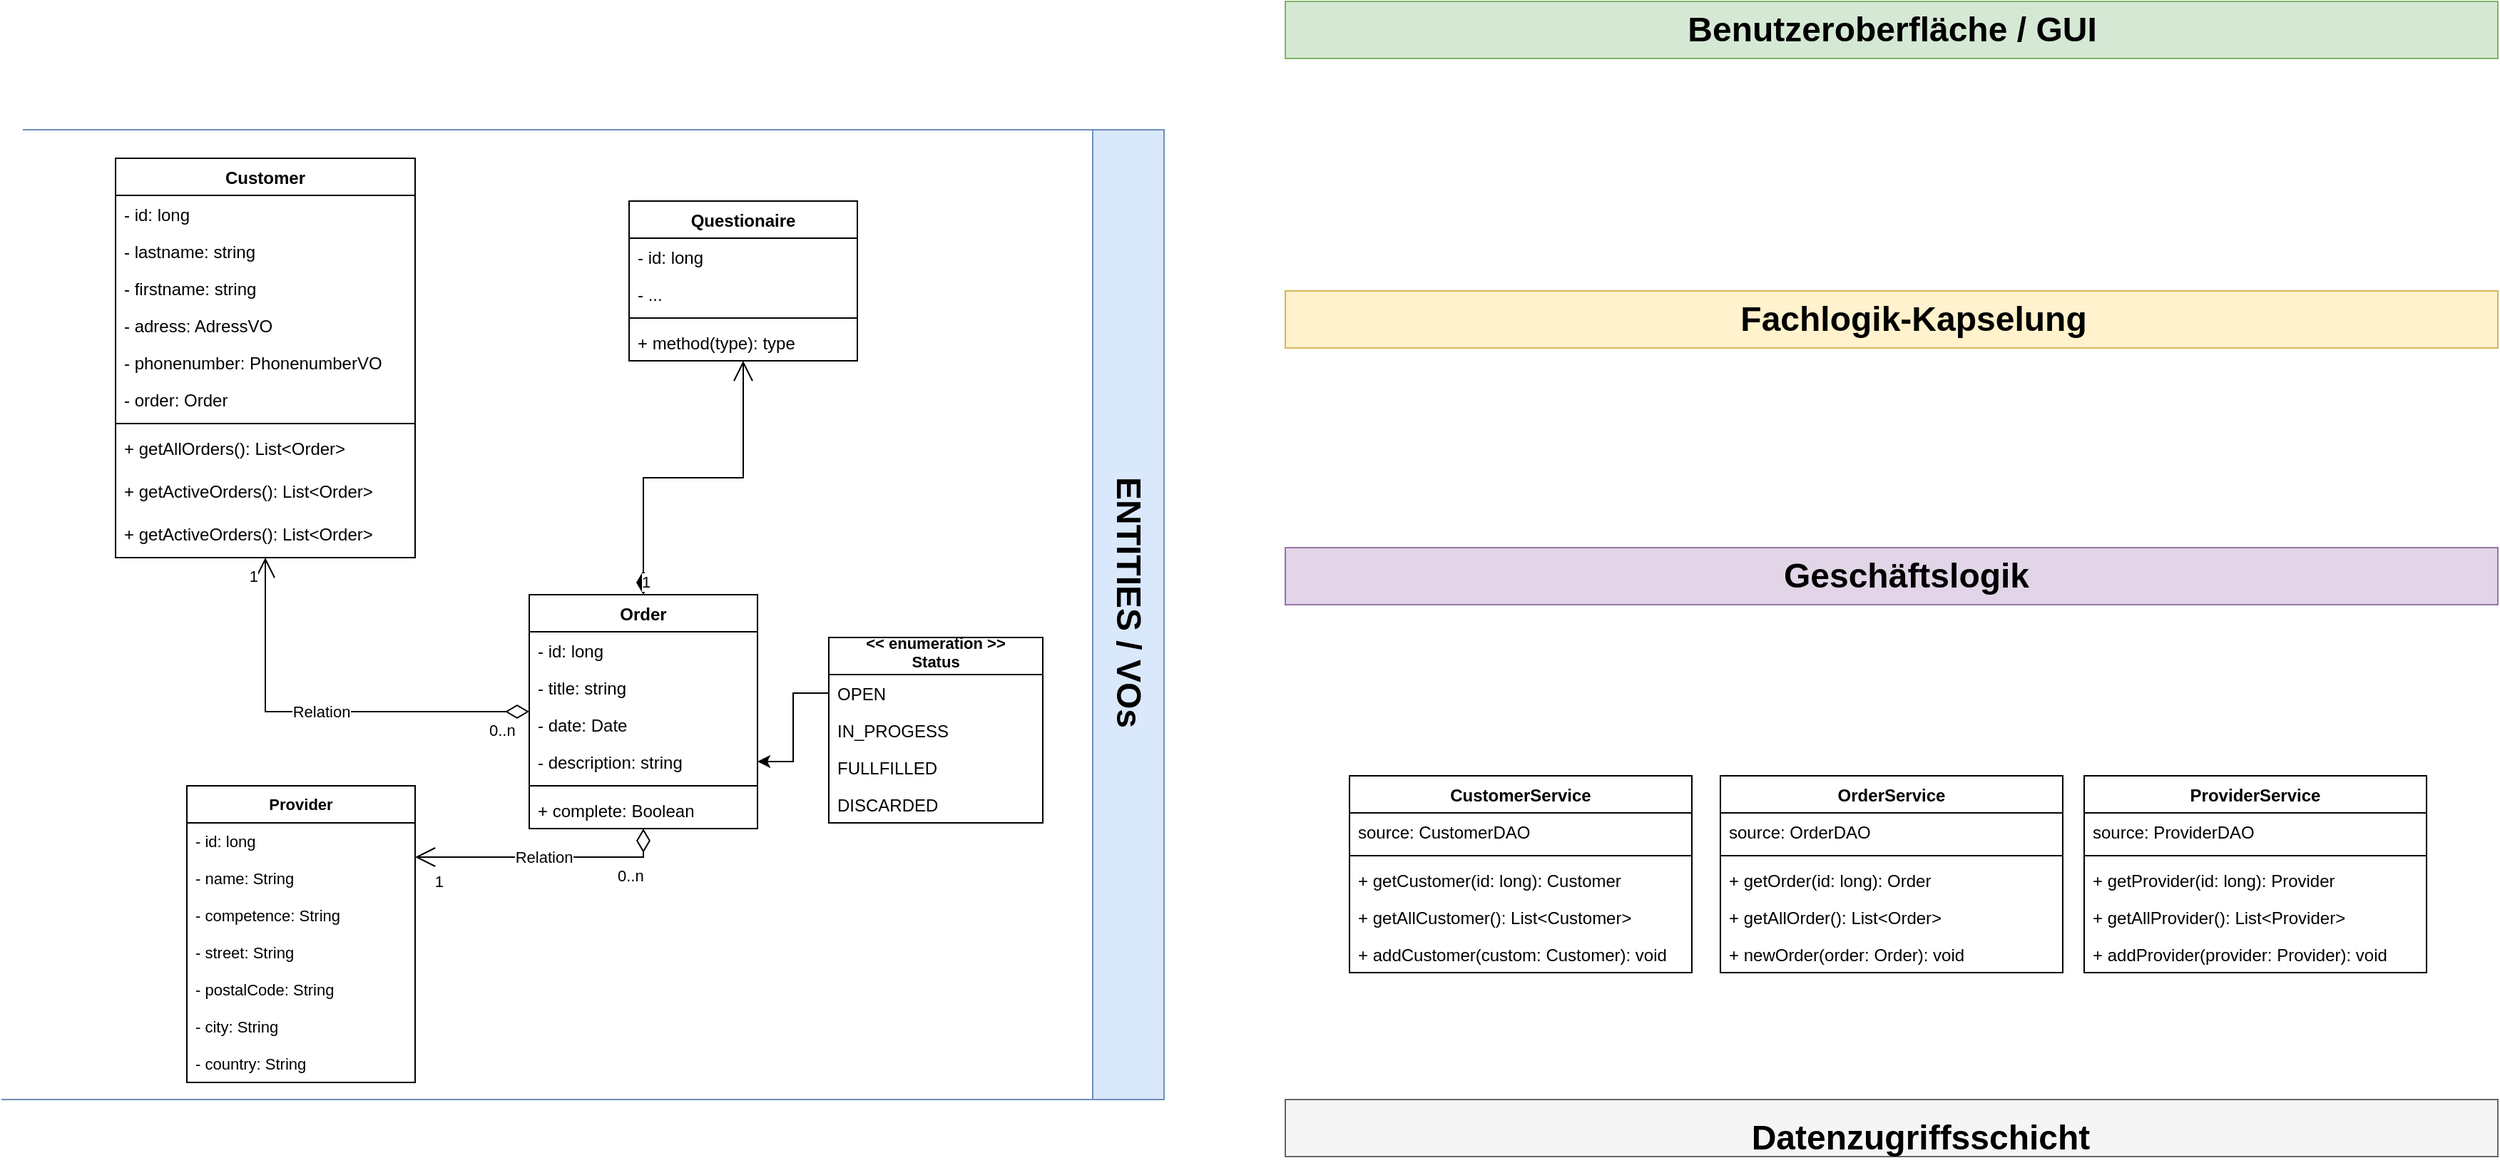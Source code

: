 <mxfile version="15.8.6" type="github">
  <diagram id="1Yt3TSJx8MZHrbTgnYvS" name="Page-1">
    <mxGraphModel dx="2237" dy="764" grid="1" gridSize="10" guides="1" tooltips="1" connect="1" arrows="1" fold="1" page="1" pageScale="1" pageWidth="850" pageHeight="1100" math="0" shadow="0">
      <root>
        <mxCell id="0" />
        <mxCell id="1" parent="0" />
        <mxCell id="39T05aaLQmFhzWcyVznc-38" value="" style="rounded=0;whiteSpace=wrap;html=1;fillColor=#dae8fc;strokeColor=#6c8ebf;" parent="1" vertex="1">
          <mxGeometry x="-75" y="300" width="50" height="680" as="geometry" />
        </mxCell>
        <mxCell id="rFCh-DtLaKoqMe8977WI-1" value="Customer" style="swimlane;fontStyle=1;align=center;verticalAlign=top;childLayout=stackLayout;horizontal=1;startSize=26;horizontalStack=0;resizeParent=1;resizeParentMax=0;resizeLast=0;collapsible=1;marginBottom=0;" parent="1" vertex="1">
          <mxGeometry x="-760" y="320" width="210" height="280" as="geometry">
            <mxRectangle x="120" y="-150" width="90" height="26" as="alternateBounds" />
          </mxGeometry>
        </mxCell>
        <mxCell id="rFCh-DtLaKoqMe8977WI-2" value="- id: long&#xa;" style="text;strokeColor=none;fillColor=none;align=left;verticalAlign=top;spacingLeft=4;spacingRight=4;overflow=hidden;rotatable=0;points=[[0,0.5],[1,0.5]];portConstraint=eastwest;" parent="rFCh-DtLaKoqMe8977WI-1" vertex="1">
          <mxGeometry y="26" width="210" height="26" as="geometry" />
        </mxCell>
        <mxCell id="rFCh-DtLaKoqMe8977WI-13" value="- lastname: string&#xa;&#xa;&#xa;" style="text;strokeColor=none;fillColor=none;align=left;verticalAlign=top;spacingLeft=4;spacingRight=4;overflow=hidden;rotatable=0;points=[[0,0.5],[1,0.5]];portConstraint=eastwest;" parent="rFCh-DtLaKoqMe8977WI-1" vertex="1">
          <mxGeometry y="52" width="210" height="26" as="geometry" />
        </mxCell>
        <mxCell id="rFCh-DtLaKoqMe8977WI-11" value="- firstname: string&#xa;&#xa;&#xa;" style="text;strokeColor=none;fillColor=none;align=left;verticalAlign=top;spacingLeft=4;spacingRight=4;overflow=hidden;rotatable=0;points=[[0,0.5],[1,0.5]];portConstraint=eastwest;" parent="rFCh-DtLaKoqMe8977WI-1" vertex="1">
          <mxGeometry y="78" width="210" height="26" as="geometry" />
        </mxCell>
        <mxCell id="rFCh-DtLaKoqMe8977WI-15" value="- adress: AdressVO" style="text;strokeColor=none;fillColor=none;align=left;verticalAlign=top;spacingLeft=4;spacingRight=4;overflow=hidden;rotatable=0;points=[[0,0.5],[1,0.5]];portConstraint=eastwest;" parent="rFCh-DtLaKoqMe8977WI-1" vertex="1">
          <mxGeometry y="104" width="210" height="26" as="geometry" />
        </mxCell>
        <mxCell id="rFCh-DtLaKoqMe8977WI-12" value="- phonenumber: PhonenumberVO&#xa;&#xa;&#xa;" style="text;strokeColor=none;fillColor=none;align=left;verticalAlign=top;spacingLeft=4;spacingRight=4;overflow=hidden;rotatable=0;points=[[0,0.5],[1,0.5]];portConstraint=eastwest;" parent="rFCh-DtLaKoqMe8977WI-1" vertex="1">
          <mxGeometry y="130" width="210" height="26" as="geometry" />
        </mxCell>
        <mxCell id="rFCh-DtLaKoqMe8977WI-14" value="- order: Order&#xa;&#xa;&#xa;" style="text;strokeColor=none;fillColor=none;align=left;verticalAlign=top;spacingLeft=4;spacingRight=4;overflow=hidden;rotatable=0;points=[[0,0.5],[1,0.5]];portConstraint=eastwest;" parent="rFCh-DtLaKoqMe8977WI-1" vertex="1">
          <mxGeometry y="156" width="210" height="26" as="geometry" />
        </mxCell>
        <mxCell id="rFCh-DtLaKoqMe8977WI-3" value="" style="line;strokeWidth=1;fillColor=none;align=left;verticalAlign=middle;spacingTop=-1;spacingLeft=3;spacingRight=3;rotatable=0;labelPosition=right;points=[];portConstraint=eastwest;" parent="rFCh-DtLaKoqMe8977WI-1" vertex="1">
          <mxGeometry y="182" width="210" height="8" as="geometry" />
        </mxCell>
        <mxCell id="rFCh-DtLaKoqMe8977WI-4" value="+ getAllOrders(): List&lt;Order&gt;&#xa;" style="text;strokeColor=none;fillColor=none;align=left;verticalAlign=top;spacingLeft=4;spacingRight=4;overflow=hidden;rotatable=0;points=[[0,0.5],[1,0.5]];portConstraint=eastwest;" parent="rFCh-DtLaKoqMe8977WI-1" vertex="1">
          <mxGeometry y="190" width="210" height="30" as="geometry" />
        </mxCell>
        <mxCell id="dByqSOkURWBwsy8EsZHN-36" value="+ getActiveOrders(): List&lt;Order&gt;" style="text;strokeColor=none;fillColor=none;align=left;verticalAlign=top;spacingLeft=4;spacingRight=4;overflow=hidden;rotatable=0;points=[[0,0.5],[1,0.5]];portConstraint=eastwest;" parent="rFCh-DtLaKoqMe8977WI-1" vertex="1">
          <mxGeometry y="220" width="210" height="30" as="geometry" />
        </mxCell>
        <mxCell id="dByqSOkURWBwsy8EsZHN-2" value="+ getActiveOrders(): List&lt;Order&gt;" style="text;strokeColor=none;fillColor=none;align=left;verticalAlign=top;spacingLeft=4;spacingRight=4;overflow=hidden;rotatable=0;points=[[0,0.5],[1,0.5]];portConstraint=eastwest;" parent="rFCh-DtLaKoqMe8977WI-1" vertex="1">
          <mxGeometry y="250" width="210" height="30" as="geometry" />
        </mxCell>
        <mxCell id="rFCh-DtLaKoqMe8977WI-27" value="Order" style="swimlane;fontStyle=1;align=center;verticalAlign=top;childLayout=stackLayout;horizontal=1;startSize=26;horizontalStack=0;resizeParent=1;resizeParentMax=0;resizeLast=0;collapsible=1;marginBottom=0;" parent="1" vertex="1">
          <mxGeometry x="-470" y="626" width="160" height="164" as="geometry" />
        </mxCell>
        <mxCell id="rFCh-DtLaKoqMe8977WI-33" value="- id: long&#xa;" style="text;strokeColor=none;fillColor=none;align=left;verticalAlign=top;spacingLeft=4;spacingRight=4;overflow=hidden;rotatable=0;points=[[0,0.5],[1,0.5]];portConstraint=eastwest;" parent="rFCh-DtLaKoqMe8977WI-27" vertex="1">
          <mxGeometry y="26" width="160" height="26" as="geometry" />
        </mxCell>
        <mxCell id="rFCh-DtLaKoqMe8977WI-28" value="- title: string" style="text;strokeColor=none;fillColor=none;align=left;verticalAlign=top;spacingLeft=4;spacingRight=4;overflow=hidden;rotatable=0;points=[[0,0.5],[1,0.5]];portConstraint=eastwest;" parent="rFCh-DtLaKoqMe8977WI-27" vertex="1">
          <mxGeometry y="52" width="160" height="26" as="geometry" />
        </mxCell>
        <mxCell id="rFCh-DtLaKoqMe8977WI-31" value="- date: Date" style="text;strokeColor=none;fillColor=none;align=left;verticalAlign=top;spacingLeft=4;spacingRight=4;overflow=hidden;rotatable=0;points=[[0,0.5],[1,0.5]];portConstraint=eastwest;" parent="rFCh-DtLaKoqMe8977WI-27" vertex="1">
          <mxGeometry y="78" width="160" height="26" as="geometry" />
        </mxCell>
        <mxCell id="rFCh-DtLaKoqMe8977WI-32" value="- description: string" style="text;strokeColor=none;fillColor=none;align=left;verticalAlign=top;spacingLeft=4;spacingRight=4;overflow=hidden;rotatable=0;points=[[0,0.5],[1,0.5]];portConstraint=eastwest;" parent="rFCh-DtLaKoqMe8977WI-27" vertex="1">
          <mxGeometry y="104" width="160" height="26" as="geometry" />
        </mxCell>
        <mxCell id="rFCh-DtLaKoqMe8977WI-29" value="" style="line;strokeWidth=1;fillColor=none;align=left;verticalAlign=middle;spacingTop=-1;spacingLeft=3;spacingRight=3;rotatable=0;labelPosition=right;points=[];portConstraint=eastwest;" parent="rFCh-DtLaKoqMe8977WI-27" vertex="1">
          <mxGeometry y="130" width="160" height="8" as="geometry" />
        </mxCell>
        <mxCell id="rFCh-DtLaKoqMe8977WI-30" value="+ complete: Boolean" style="text;strokeColor=none;fillColor=none;align=left;verticalAlign=top;spacingLeft=4;spacingRight=4;overflow=hidden;rotatable=0;points=[[0,0.5],[1,0.5]];portConstraint=eastwest;" parent="rFCh-DtLaKoqMe8977WI-27" vertex="1">
          <mxGeometry y="138" width="160" height="26" as="geometry" />
        </mxCell>
        <mxCell id="rFCh-DtLaKoqMe8977WI-35" value="&lt;&lt; enumeration &gt;&gt;&#xa;Status" style="swimlane;fontStyle=1;childLayout=stackLayout;horizontal=1;startSize=26;fillColor=none;horizontalStack=0;resizeParent=1;resizeParentMax=0;resizeLast=0;collapsible=1;marginBottom=0;verticalAlign=bottom;fontSize=11;" parent="1" vertex="1">
          <mxGeometry x="-260" y="656" width="150" height="130" as="geometry" />
        </mxCell>
        <mxCell id="rFCh-DtLaKoqMe8977WI-37" value="OPEN" style="text;strokeColor=none;fillColor=none;align=left;verticalAlign=top;spacingLeft=4;spacingRight=4;overflow=hidden;rotatable=0;points=[[0,0.5],[1,0.5]];portConstraint=eastwest;" parent="rFCh-DtLaKoqMe8977WI-35" vertex="1">
          <mxGeometry y="26" width="150" height="26" as="geometry" />
        </mxCell>
        <mxCell id="rFCh-DtLaKoqMe8977WI-36" value="IN_PROGESS" style="text;strokeColor=none;fillColor=none;align=left;verticalAlign=top;spacingLeft=4;spacingRight=4;overflow=hidden;rotatable=0;points=[[0,0.5],[1,0.5]];portConstraint=eastwest;" parent="rFCh-DtLaKoqMe8977WI-35" vertex="1">
          <mxGeometry y="52" width="150" height="26" as="geometry" />
        </mxCell>
        <mxCell id="rFCh-DtLaKoqMe8977WI-38" value="FULLFILLED" style="text;strokeColor=none;fillColor=none;align=left;verticalAlign=top;spacingLeft=4;spacingRight=4;overflow=hidden;rotatable=0;points=[[0,0.5],[1,0.5]];portConstraint=eastwest;" parent="rFCh-DtLaKoqMe8977WI-35" vertex="1">
          <mxGeometry y="78" width="150" height="26" as="geometry" />
        </mxCell>
        <mxCell id="rFCh-DtLaKoqMe8977WI-46" value="DISCARDED" style="text;strokeColor=none;fillColor=none;align=left;verticalAlign=top;spacingLeft=4;spacingRight=4;overflow=hidden;rotatable=0;points=[[0,0.5],[1,0.5]];portConstraint=eastwest;" parent="rFCh-DtLaKoqMe8977WI-35" vertex="1">
          <mxGeometry y="104" width="150" height="26" as="geometry" />
        </mxCell>
        <mxCell id="6I47xcndarnHF87XZSYr-6" value="Provider" style="swimlane;fontStyle=1;align=center;verticalAlign=top;childLayout=stackLayout;horizontal=1;startSize=26;horizontalStack=0;resizeParent=1;resizeParentMax=0;resizeLast=0;collapsible=1;marginBottom=0;fontSize=11;" parent="1" vertex="1">
          <mxGeometry x="-710" y="760" width="160" height="208" as="geometry" />
        </mxCell>
        <mxCell id="dByqSOkURWBwsy8EsZHN-4" value="- id: long" style="text;strokeColor=none;fillColor=none;align=left;verticalAlign=top;spacingLeft=4;spacingRight=4;overflow=hidden;rotatable=0;points=[[0,0.5],[1,0.5]];portConstraint=eastwest;fontSize=11;" parent="6I47xcndarnHF87XZSYr-6" vertex="1">
          <mxGeometry y="26" width="160" height="26" as="geometry" />
        </mxCell>
        <mxCell id="dByqSOkURWBwsy8EsZHN-6" value="- name: String" style="text;strokeColor=none;fillColor=none;align=left;verticalAlign=top;spacingLeft=4;spacingRight=4;overflow=hidden;rotatable=0;points=[[0,0.5],[1,0.5]];portConstraint=eastwest;fontSize=11;" parent="6I47xcndarnHF87XZSYr-6" vertex="1">
          <mxGeometry y="52" width="160" height="26" as="geometry" />
        </mxCell>
        <mxCell id="6I47xcndarnHF87XZSYr-7" value="- competence: String" style="text;strokeColor=none;fillColor=none;align=left;verticalAlign=top;spacingLeft=4;spacingRight=4;overflow=hidden;rotatable=0;points=[[0,0.5],[1,0.5]];portConstraint=eastwest;fontSize=11;" parent="6I47xcndarnHF87XZSYr-6" vertex="1">
          <mxGeometry y="78" width="160" height="26" as="geometry" />
        </mxCell>
        <mxCell id="RFr_Boc9i2en51YFCuRV-12" value="- street: String&#xa;" style="text;strokeColor=none;fillColor=none;align=left;verticalAlign=top;spacingLeft=4;spacingRight=4;overflow=hidden;rotatable=0;points=[[0,0.5],[1,0.5]];portConstraint=eastwest;fontSize=11;" parent="6I47xcndarnHF87XZSYr-6" vertex="1">
          <mxGeometry y="104" width="160" height="26" as="geometry" />
        </mxCell>
        <mxCell id="RFr_Boc9i2en51YFCuRV-13" value="- postalCode: String" style="text;strokeColor=none;fillColor=none;align=left;verticalAlign=top;spacingLeft=4;spacingRight=4;overflow=hidden;rotatable=0;points=[[0,0.5],[1,0.5]];portConstraint=eastwest;fontSize=11;" parent="6I47xcndarnHF87XZSYr-6" vertex="1">
          <mxGeometry y="130" width="160" height="26" as="geometry" />
        </mxCell>
        <mxCell id="RFr_Boc9i2en51YFCuRV-14" value="- city: String" style="text;strokeColor=none;fillColor=none;align=left;verticalAlign=top;spacingLeft=4;spacingRight=4;overflow=hidden;rotatable=0;points=[[0,0.5],[1,0.5]];portConstraint=eastwest;fontSize=11;" parent="6I47xcndarnHF87XZSYr-6" vertex="1">
          <mxGeometry y="156" width="160" height="26" as="geometry" />
        </mxCell>
        <mxCell id="RFr_Boc9i2en51YFCuRV-15" value="- country: String" style="text;strokeColor=none;fillColor=none;align=left;verticalAlign=top;spacingLeft=4;spacingRight=4;overflow=hidden;rotatable=0;points=[[0,0.5],[1,0.5]];portConstraint=eastwest;fontSize=11;" parent="6I47xcndarnHF87XZSYr-6" vertex="1">
          <mxGeometry y="182" width="160" height="26" as="geometry" />
        </mxCell>
        <mxCell id="39T05aaLQmFhzWcyVznc-1" value="CustomerService" style="swimlane;fontStyle=1;align=center;verticalAlign=top;childLayout=stackLayout;horizontal=1;startSize=26;horizontalStack=0;resizeParent=1;resizeParentMax=0;resizeLast=0;collapsible=1;marginBottom=0;" parent="1" vertex="1">
          <mxGeometry x="105" y="753" width="240" height="138" as="geometry" />
        </mxCell>
        <mxCell id="39T05aaLQmFhzWcyVznc-2" value="source: CustomerDAO " style="text;strokeColor=none;fillColor=none;align=left;verticalAlign=top;spacingLeft=4;spacingRight=4;overflow=hidden;rotatable=0;points=[[0,0.5],[1,0.5]];portConstraint=eastwest;" parent="39T05aaLQmFhzWcyVznc-1" vertex="1">
          <mxGeometry y="26" width="240" height="26" as="geometry" />
        </mxCell>
        <mxCell id="39T05aaLQmFhzWcyVznc-3" value="" style="line;strokeWidth=1;fillColor=none;align=left;verticalAlign=middle;spacingTop=-1;spacingLeft=3;spacingRight=3;rotatable=0;labelPosition=right;points=[];portConstraint=eastwest;" parent="39T05aaLQmFhzWcyVznc-1" vertex="1">
          <mxGeometry y="52" width="240" height="8" as="geometry" />
        </mxCell>
        <mxCell id="39T05aaLQmFhzWcyVznc-4" value="+ getCustomer(id: long): Customer" style="text;strokeColor=none;fillColor=none;align=left;verticalAlign=top;spacingLeft=4;spacingRight=4;overflow=hidden;rotatable=0;points=[[0,0.5],[1,0.5]];portConstraint=eastwest;" parent="39T05aaLQmFhzWcyVznc-1" vertex="1">
          <mxGeometry y="60" width="240" height="26" as="geometry" />
        </mxCell>
        <mxCell id="39T05aaLQmFhzWcyVznc-14" value="+ getAllCustomer(): List&lt;Customer&gt;" style="text;strokeColor=none;fillColor=none;align=left;verticalAlign=top;spacingLeft=4;spacingRight=4;overflow=hidden;rotatable=0;points=[[0,0.5],[1,0.5]];portConstraint=eastwest;" parent="39T05aaLQmFhzWcyVznc-1" vertex="1">
          <mxGeometry y="86" width="240" height="26" as="geometry" />
        </mxCell>
        <mxCell id="39T05aaLQmFhzWcyVznc-15" value="+ addCustomer(custom: Customer): void" style="text;strokeColor=none;fillColor=none;align=left;verticalAlign=top;spacingLeft=4;spacingRight=4;overflow=hidden;rotatable=0;points=[[0,0.5],[1,0.5]];portConstraint=eastwest;" parent="39T05aaLQmFhzWcyVznc-1" vertex="1">
          <mxGeometry y="112" width="240" height="26" as="geometry" />
        </mxCell>
        <mxCell id="39T05aaLQmFhzWcyVznc-17" value="OrderService" style="swimlane;fontStyle=1;align=center;verticalAlign=top;childLayout=stackLayout;horizontal=1;startSize=26;horizontalStack=0;resizeParent=1;resizeParentMax=0;resizeLast=0;collapsible=1;marginBottom=0;" parent="1" vertex="1">
          <mxGeometry x="365" y="753" width="240" height="138" as="geometry" />
        </mxCell>
        <mxCell id="39T05aaLQmFhzWcyVznc-18" value="source: OrderDAO " style="text;strokeColor=none;fillColor=none;align=left;verticalAlign=top;spacingLeft=4;spacingRight=4;overflow=hidden;rotatable=0;points=[[0,0.5],[1,0.5]];portConstraint=eastwest;" parent="39T05aaLQmFhzWcyVznc-17" vertex="1">
          <mxGeometry y="26" width="240" height="26" as="geometry" />
        </mxCell>
        <mxCell id="39T05aaLQmFhzWcyVznc-19" value="" style="line;strokeWidth=1;fillColor=none;align=left;verticalAlign=middle;spacingTop=-1;spacingLeft=3;spacingRight=3;rotatable=0;labelPosition=right;points=[];portConstraint=eastwest;" parent="39T05aaLQmFhzWcyVznc-17" vertex="1">
          <mxGeometry y="52" width="240" height="8" as="geometry" />
        </mxCell>
        <mxCell id="39T05aaLQmFhzWcyVznc-20" value="+ getOrder(id: long): Order" style="text;strokeColor=none;fillColor=none;align=left;verticalAlign=top;spacingLeft=4;spacingRight=4;overflow=hidden;rotatable=0;points=[[0,0.5],[1,0.5]];portConstraint=eastwest;" parent="39T05aaLQmFhzWcyVznc-17" vertex="1">
          <mxGeometry y="60" width="240" height="26" as="geometry" />
        </mxCell>
        <mxCell id="39T05aaLQmFhzWcyVznc-21" value="+ getAllOrder(): List&lt;Order&gt;" style="text;strokeColor=none;fillColor=none;align=left;verticalAlign=top;spacingLeft=4;spacingRight=4;overflow=hidden;rotatable=0;points=[[0,0.5],[1,0.5]];portConstraint=eastwest;" parent="39T05aaLQmFhzWcyVznc-17" vertex="1">
          <mxGeometry y="86" width="240" height="26" as="geometry" />
        </mxCell>
        <mxCell id="39T05aaLQmFhzWcyVznc-22" value="+ newOrder(order: Order): void" style="text;strokeColor=none;fillColor=none;align=left;verticalAlign=top;spacingLeft=4;spacingRight=4;overflow=hidden;rotatable=0;points=[[0,0.5],[1,0.5]];portConstraint=eastwest;" parent="39T05aaLQmFhzWcyVznc-17" vertex="1">
          <mxGeometry y="112" width="240" height="26" as="geometry" />
        </mxCell>
        <mxCell id="39T05aaLQmFhzWcyVznc-23" value="ProviderService" style="swimlane;fontStyle=1;align=center;verticalAlign=top;childLayout=stackLayout;horizontal=1;startSize=26;horizontalStack=0;resizeParent=1;resizeParentMax=0;resizeLast=0;collapsible=1;marginBottom=0;" parent="1" vertex="1">
          <mxGeometry x="620" y="753" width="240" height="138" as="geometry" />
        </mxCell>
        <mxCell id="39T05aaLQmFhzWcyVznc-24" value="source: ProviderDAO " style="text;strokeColor=none;fillColor=none;align=left;verticalAlign=top;spacingLeft=4;spacingRight=4;overflow=hidden;rotatable=0;points=[[0,0.5],[1,0.5]];portConstraint=eastwest;" parent="39T05aaLQmFhzWcyVznc-23" vertex="1">
          <mxGeometry y="26" width="240" height="26" as="geometry" />
        </mxCell>
        <mxCell id="39T05aaLQmFhzWcyVznc-25" value="" style="line;strokeWidth=1;fillColor=none;align=left;verticalAlign=middle;spacingTop=-1;spacingLeft=3;spacingRight=3;rotatable=0;labelPosition=right;points=[];portConstraint=eastwest;" parent="39T05aaLQmFhzWcyVznc-23" vertex="1">
          <mxGeometry y="52" width="240" height="8" as="geometry" />
        </mxCell>
        <mxCell id="39T05aaLQmFhzWcyVznc-26" value="+ getProvider(id: long): Provider" style="text;strokeColor=none;fillColor=none;align=left;verticalAlign=top;spacingLeft=4;spacingRight=4;overflow=hidden;rotatable=0;points=[[0,0.5],[1,0.5]];portConstraint=eastwest;" parent="39T05aaLQmFhzWcyVznc-23" vertex="1">
          <mxGeometry y="60" width="240" height="26" as="geometry" />
        </mxCell>
        <mxCell id="39T05aaLQmFhzWcyVznc-27" value="+ getAllProvider(): List&lt;Provider&gt;" style="text;strokeColor=none;fillColor=none;align=left;verticalAlign=top;spacingLeft=4;spacingRight=4;overflow=hidden;rotatable=0;points=[[0,0.5],[1,0.5]];portConstraint=eastwest;" parent="39T05aaLQmFhzWcyVznc-23" vertex="1">
          <mxGeometry y="86" width="240" height="26" as="geometry" />
        </mxCell>
        <mxCell id="39T05aaLQmFhzWcyVznc-28" value="+ addProvider(provider: Provider): void" style="text;strokeColor=none;fillColor=none;align=left;verticalAlign=top;spacingLeft=4;spacingRight=4;overflow=hidden;rotatable=0;points=[[0,0.5],[1,0.5]];portConstraint=eastwest;" parent="39T05aaLQmFhzWcyVznc-23" vertex="1">
          <mxGeometry y="112" width="240" height="26" as="geometry" />
        </mxCell>
        <mxCell id="39T05aaLQmFhzWcyVznc-37" value="ENTITIES / VOs" style="text;strokeColor=none;fillColor=none;html=1;fontSize=24;fontStyle=1;verticalAlign=middle;align=center;rotation=90;" parent="1" vertex="1">
          <mxGeometry x="-100" y="611" width="100" height="40" as="geometry" />
        </mxCell>
        <mxCell id="39T05aaLQmFhzWcyVznc-40" value="" style="endArrow=none;html=1;rounded=0;entryX=0;entryY=1;entryDx=0;entryDy=0;fontColor=#1C03FF;labelBackgroundColor=#FFFFFF;strokeColor=#6c8ebf;fillColor=#dae8fc;" parent="1" target="39T05aaLQmFhzWcyVznc-38" edge="1">
          <mxGeometry width="50" height="50" relative="1" as="geometry">
            <mxPoint x="-840" y="980" as="sourcePoint" />
            <mxPoint x="-205" y="820" as="targetPoint" />
          </mxGeometry>
        </mxCell>
        <mxCell id="39T05aaLQmFhzWcyVznc-41" value="" style="endArrow=none;html=1;rounded=0;fillColor=#dae8fc;strokeColor=#6c8ebf;" parent="1" edge="1">
          <mxGeometry width="50" height="50" relative="1" as="geometry">
            <mxPoint x="-825" y="300" as="sourcePoint" />
            <mxPoint x="-75" y="300" as="targetPoint" />
          </mxGeometry>
        </mxCell>
        <mxCell id="39T05aaLQmFhzWcyVznc-43" value="" style="rounded=0;whiteSpace=wrap;html=1;fillColor=#e1d5e7;strokeColor=#9673a6;" parent="1" vertex="1">
          <mxGeometry x="60" y="593" width="850" height="40" as="geometry" />
        </mxCell>
        <mxCell id="39T05aaLQmFhzWcyVznc-44" value="Geschäftslogik" style="text;html=1;fontSize=24;fontStyle=1;verticalAlign=middle;align=center;" parent="1" vertex="1">
          <mxGeometry x="445" y="593" width="100" height="40" as="geometry" />
        </mxCell>
        <mxCell id="39T05aaLQmFhzWcyVznc-47" value="" style="rounded=0;whiteSpace=wrap;html=1;fillColor=#f5f5f5;strokeColor=#666666;fontColor=#333333;" parent="1" vertex="1">
          <mxGeometry x="60" y="980" width="850" height="40" as="geometry" />
        </mxCell>
        <mxCell id="39T05aaLQmFhzWcyVznc-48" value="&lt;div&gt;Datenzugriffsschicht&lt;/div&gt;" style="text;strokeColor=none;fillColor=none;html=1;fontSize=24;fontStyle=1;verticalAlign=middle;align=center;fontColor=#000000;" parent="1" vertex="1">
          <mxGeometry x="455" y="987" width="100" height="40" as="geometry" />
        </mxCell>
        <mxCell id="39T05aaLQmFhzWcyVznc-49" value="" style="rounded=0;whiteSpace=wrap;html=1;fillColor=#fff2cc;strokeColor=#d6b656;" parent="1" vertex="1">
          <mxGeometry x="60" y="413" width="850" height="40" as="geometry" />
        </mxCell>
        <mxCell id="39T05aaLQmFhzWcyVznc-50" value="Fachlogik-Kapselung" style="text;strokeColor=none;fillColor=none;html=1;fontSize=24;fontStyle=1;verticalAlign=middle;align=center;fontColor=#000000;" parent="1" vertex="1">
          <mxGeometry x="450" y="413" width="100" height="40" as="geometry" />
        </mxCell>
        <mxCell id="39T05aaLQmFhzWcyVznc-51" value="" style="rounded=0;whiteSpace=wrap;html=1;fillColor=#d5e8d4;strokeColor=#82b366;" parent="1" vertex="1">
          <mxGeometry x="60" y="210" width="850" height="40" as="geometry" />
        </mxCell>
        <mxCell id="39T05aaLQmFhzWcyVznc-52" value="Benutzeroberfläche / GUI" style="text;strokeColor=none;fillColor=none;html=1;fontSize=24;fontStyle=1;verticalAlign=middle;align=center;fontColor=#000000;" parent="1" vertex="1">
          <mxGeometry x="435" y="210" width="100" height="40" as="geometry" />
        </mxCell>
        <mxCell id="RFr_Boc9i2en51YFCuRV-9" value="Relation" style="endArrow=open;html=1;endSize=12;startArrow=diamondThin;startSize=14;startFill=0;edgeStyle=orthogonalEdgeStyle;rounded=0;" parent="1" source="rFCh-DtLaKoqMe8977WI-27" target="6I47xcndarnHF87XZSYr-6" edge="1">
          <mxGeometry relative="1" as="geometry">
            <mxPoint x="-550" y="910" as="sourcePoint" />
            <mxPoint x="-390" y="910" as="targetPoint" />
            <Array as="points">
              <mxPoint x="-560" y="810" />
              <mxPoint x="-560" y="776" />
            </Array>
          </mxGeometry>
        </mxCell>
        <mxCell id="RFr_Boc9i2en51YFCuRV-10" value="0..n" style="edgeLabel;resizable=0;html=1;align=left;verticalAlign=top;" parent="RFr_Boc9i2en51YFCuRV-9" connectable="0" vertex="1">
          <mxGeometry x="-1" relative="1" as="geometry">
            <mxPoint x="-20" y="20" as="offset" />
          </mxGeometry>
        </mxCell>
        <mxCell id="RFr_Boc9i2en51YFCuRV-11" value="1" style="edgeLabel;resizable=0;html=1;align=right;verticalAlign=top;" parent="RFr_Boc9i2en51YFCuRV-9" connectable="0" vertex="1">
          <mxGeometry x="1" relative="1" as="geometry">
            <mxPoint x="20" y="4" as="offset" />
          </mxGeometry>
        </mxCell>
        <mxCell id="RFr_Boc9i2en51YFCuRV-23" value="Questionaire" style="swimlane;fontStyle=1;align=center;verticalAlign=top;childLayout=stackLayout;horizontal=1;startSize=26;horizontalStack=0;resizeParent=1;resizeParentMax=0;resizeLast=0;collapsible=1;marginBottom=0;" parent="1" vertex="1">
          <mxGeometry x="-400" y="350" width="160" height="112" as="geometry" />
        </mxCell>
        <mxCell id="RFr_Boc9i2en51YFCuRV-24" value="- id: long&#xa;" style="text;strokeColor=none;fillColor=none;align=left;verticalAlign=top;spacingLeft=4;spacingRight=4;overflow=hidden;rotatable=0;points=[[0,0.5],[1,0.5]];portConstraint=eastwest;" parent="RFr_Boc9i2en51YFCuRV-23" vertex="1">
          <mxGeometry y="26" width="160" height="26" as="geometry" />
        </mxCell>
        <mxCell id="RFr_Boc9i2en51YFCuRV-27" value="- ..." style="text;strokeColor=none;fillColor=none;align=left;verticalAlign=top;spacingLeft=4;spacingRight=4;overflow=hidden;rotatable=0;points=[[0,0.5],[1,0.5]];portConstraint=eastwest;" parent="RFr_Boc9i2en51YFCuRV-23" vertex="1">
          <mxGeometry y="52" width="160" height="26" as="geometry" />
        </mxCell>
        <mxCell id="RFr_Boc9i2en51YFCuRV-25" value="" style="line;strokeWidth=1;fillColor=none;align=left;verticalAlign=middle;spacingTop=-1;spacingLeft=3;spacingRight=3;rotatable=0;labelPosition=right;points=[];portConstraint=eastwest;" parent="RFr_Boc9i2en51YFCuRV-23" vertex="1">
          <mxGeometry y="78" width="160" height="8" as="geometry" />
        </mxCell>
        <mxCell id="RFr_Boc9i2en51YFCuRV-26" value="+ method(type): type" style="text;strokeColor=none;fillColor=none;align=left;verticalAlign=top;spacingLeft=4;spacingRight=4;overflow=hidden;rotatable=0;points=[[0,0.5],[1,0.5]];portConstraint=eastwest;" parent="RFr_Boc9i2en51YFCuRV-23" vertex="1">
          <mxGeometry y="86" width="160" height="26" as="geometry" />
        </mxCell>
        <mxCell id="UiJOnwE2oAHMp65F9ajj-1" value="" style="edgeStyle=orthogonalEdgeStyle;rounded=0;orthogonalLoop=1;jettySize=auto;html=1;" edge="1" parent="1" source="rFCh-DtLaKoqMe8977WI-37" target="rFCh-DtLaKoqMe8977WI-32">
          <mxGeometry relative="1" as="geometry" />
        </mxCell>
        <mxCell id="UiJOnwE2oAHMp65F9ajj-2" value="1" style="endArrow=open;html=1;endSize=12;startArrow=diamondThin;startSize=14;startFill=1;edgeStyle=orthogonalEdgeStyle;align=left;verticalAlign=bottom;rounded=0;" edge="1" parent="1" source="rFCh-DtLaKoqMe8977WI-27" target="RFr_Boc9i2en51YFCuRV-23">
          <mxGeometry x="-1" y="3" relative="1" as="geometry">
            <mxPoint x="-310" y="580" as="sourcePoint" />
            <mxPoint x="-150" y="580" as="targetPoint" />
          </mxGeometry>
        </mxCell>
        <mxCell id="UiJOnwE2oAHMp65F9ajj-3" value="Relation" style="endArrow=open;html=1;endSize=12;startArrow=diamondThin;startSize=14;startFill=0;edgeStyle=orthogonalEdgeStyle;rounded=0;" edge="1" parent="1" source="rFCh-DtLaKoqMe8977WI-27" target="rFCh-DtLaKoqMe8977WI-1">
          <mxGeometry relative="1" as="geometry">
            <mxPoint x="-340" y="650" as="sourcePoint" />
            <mxPoint x="-180" y="650" as="targetPoint" />
          </mxGeometry>
        </mxCell>
        <mxCell id="UiJOnwE2oAHMp65F9ajj-4" value="0..n" style="edgeLabel;resizable=0;html=1;align=left;verticalAlign=top;" connectable="0" vertex="1" parent="UiJOnwE2oAHMp65F9ajj-3">
          <mxGeometry x="-1" relative="1" as="geometry">
            <mxPoint x="-30" as="offset" />
          </mxGeometry>
        </mxCell>
        <mxCell id="UiJOnwE2oAHMp65F9ajj-5" value="1" style="edgeLabel;resizable=0;html=1;align=right;verticalAlign=top;" connectable="0" vertex="1" parent="UiJOnwE2oAHMp65F9ajj-3">
          <mxGeometry x="1" relative="1" as="geometry">
            <mxPoint x="-5" as="offset" />
          </mxGeometry>
        </mxCell>
      </root>
    </mxGraphModel>
  </diagram>
</mxfile>
